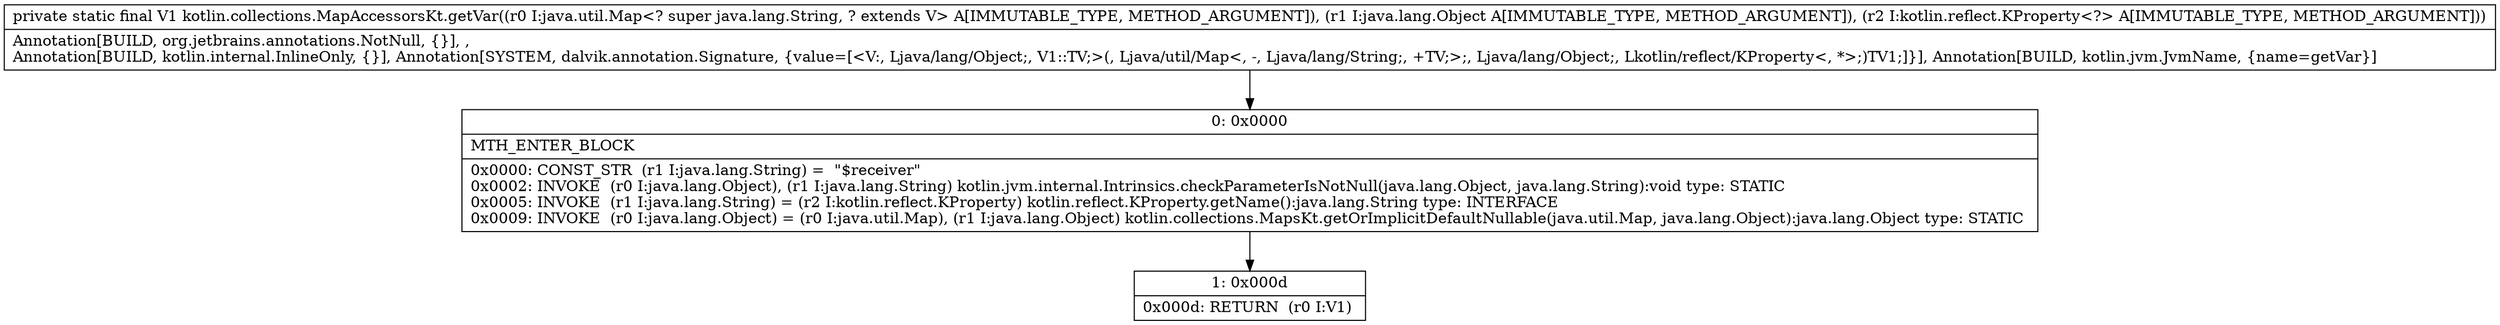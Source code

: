 digraph "CFG forkotlin.collections.MapAccessorsKt.getVar(Ljava\/util\/Map;Ljava\/lang\/Object;Lkotlin\/reflect\/KProperty;)Ljava\/lang\/Object;" {
Node_0 [shape=record,label="{0\:\ 0x0000|MTH_ENTER_BLOCK\l|0x0000: CONST_STR  (r1 I:java.lang.String) =  \"$receiver\" \l0x0002: INVOKE  (r0 I:java.lang.Object), (r1 I:java.lang.String) kotlin.jvm.internal.Intrinsics.checkParameterIsNotNull(java.lang.Object, java.lang.String):void type: STATIC \l0x0005: INVOKE  (r1 I:java.lang.String) = (r2 I:kotlin.reflect.KProperty) kotlin.reflect.KProperty.getName():java.lang.String type: INTERFACE \l0x0009: INVOKE  (r0 I:java.lang.Object) = (r0 I:java.util.Map), (r1 I:java.lang.Object) kotlin.collections.MapsKt.getOrImplicitDefaultNullable(java.util.Map, java.lang.Object):java.lang.Object type: STATIC \l}"];
Node_1 [shape=record,label="{1\:\ 0x000d|0x000d: RETURN  (r0 I:V1) \l}"];
MethodNode[shape=record,label="{private static final V1 kotlin.collections.MapAccessorsKt.getVar((r0 I:java.util.Map\<? super java.lang.String, ? extends V\> A[IMMUTABLE_TYPE, METHOD_ARGUMENT]), (r1 I:java.lang.Object A[IMMUTABLE_TYPE, METHOD_ARGUMENT]), (r2 I:kotlin.reflect.KProperty\<?\> A[IMMUTABLE_TYPE, METHOD_ARGUMENT]))  | Annotation[BUILD, org.jetbrains.annotations.NotNull, \{\}], , \lAnnotation[BUILD, kotlin.internal.InlineOnly, \{\}], Annotation[SYSTEM, dalvik.annotation.Signature, \{value=[\<V:, Ljava\/lang\/Object;, V1::TV;\>(, Ljava\/util\/Map\<, \-, Ljava\/lang\/String;, +TV;\>;, Ljava\/lang\/Object;, Lkotlin\/reflect\/KProperty\<, *\>;)TV1;]\}], Annotation[BUILD, kotlin.jvm.JvmName, \{name=getVar\}]\l}"];
MethodNode -> Node_0;
Node_0 -> Node_1;
}


